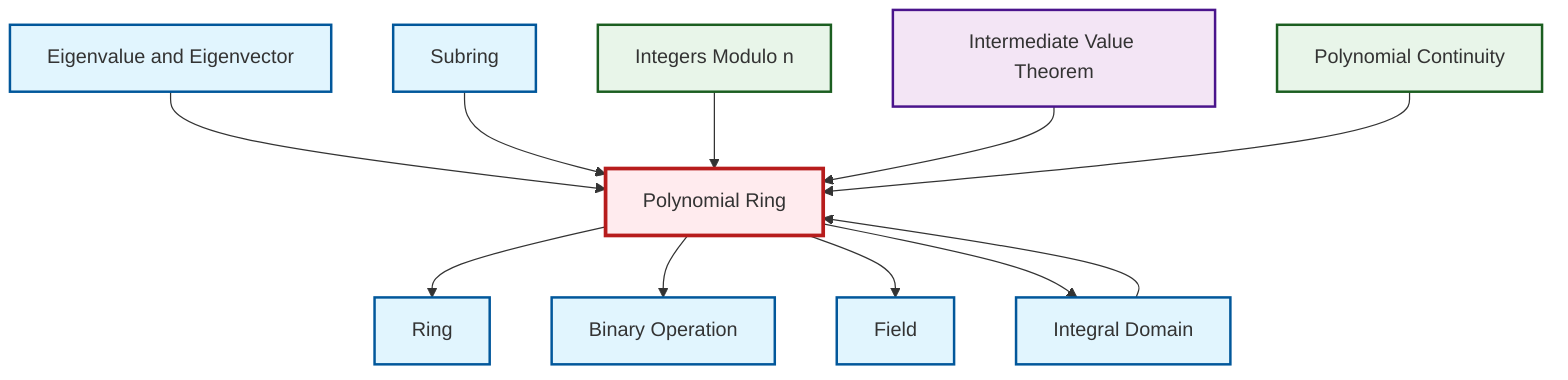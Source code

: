 graph TD
    classDef definition fill:#e1f5fe,stroke:#01579b,stroke-width:2px
    classDef theorem fill:#f3e5f5,stroke:#4a148c,stroke-width:2px
    classDef axiom fill:#fff3e0,stroke:#e65100,stroke-width:2px
    classDef example fill:#e8f5e9,stroke:#1b5e20,stroke-width:2px
    classDef current fill:#ffebee,stroke:#b71c1c,stroke-width:3px
    def-binary-operation["Binary Operation"]:::definition
    def-eigenvalue-eigenvector["Eigenvalue and Eigenvector"]:::definition
    def-field["Field"]:::definition
    ex-quotient-integers-mod-n["Integers Modulo n"]:::example
    ex-polynomial-continuity["Polynomial Continuity"]:::example
    def-ring["Ring"]:::definition
    def-subring["Subring"]:::definition
    def-polynomial-ring["Polynomial Ring"]:::definition
    thm-intermediate-value["Intermediate Value Theorem"]:::theorem
    def-integral-domain["Integral Domain"]:::definition
    def-eigenvalue-eigenvector --> def-polynomial-ring
    def-integral-domain --> def-polynomial-ring
    def-subring --> def-polynomial-ring
    def-polynomial-ring --> def-ring
    def-polynomial-ring --> def-binary-operation
    ex-quotient-integers-mod-n --> def-polynomial-ring
    def-polynomial-ring --> def-field
    thm-intermediate-value --> def-polynomial-ring
    ex-polynomial-continuity --> def-polynomial-ring
    def-polynomial-ring --> def-integral-domain
    class def-polynomial-ring current